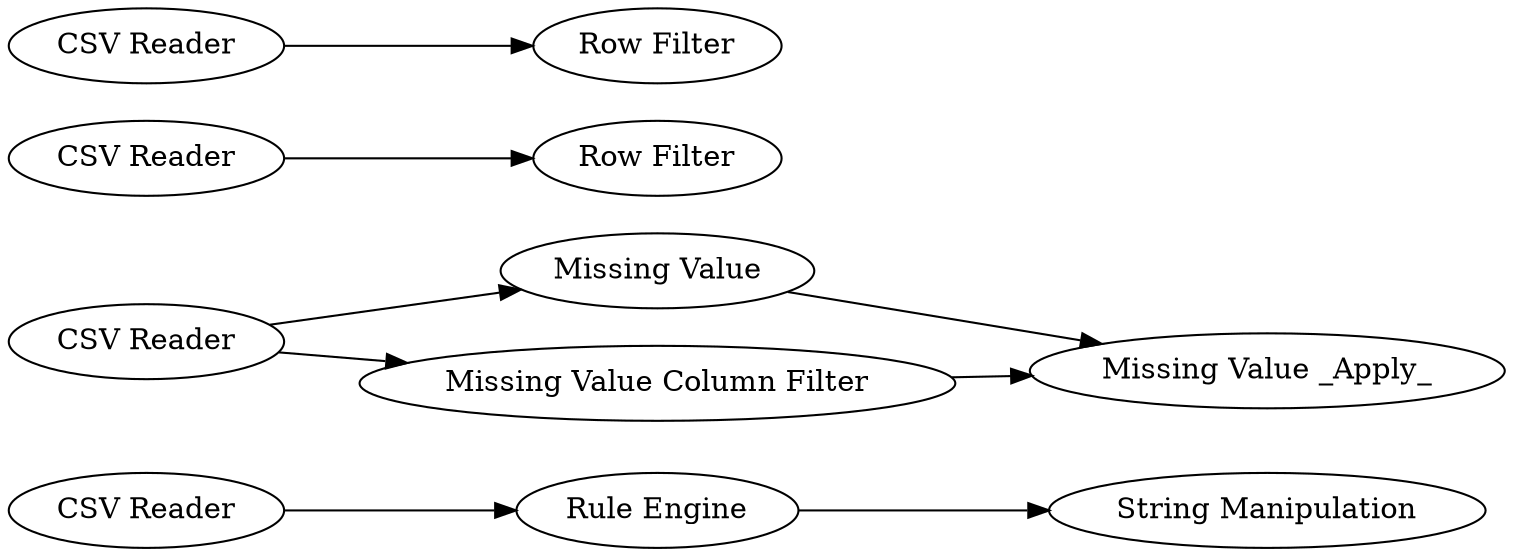 digraph {
	8 [label="Rule Engine"]
	9 [label="String Manipulation"]
	12 [label="Missing Value"]
	13 [label="CSV Reader"]
	14 [label="Row Filter"]
	15 [label="CSV Reader"]
	16 [label="Row Filter"]
	17 [label="CSV Reader"]
	18 [label="CSV Reader"]
	19 [label="Missing Value Column Filter"]
	20 [label="Missing Value _Apply_"]
	8 -> 9
	12 -> 20
	13 -> 14
	15 -> 16
	17 -> 8
	18 -> 19
	18 -> 12
	19 -> 20
	rankdir=LR
}
